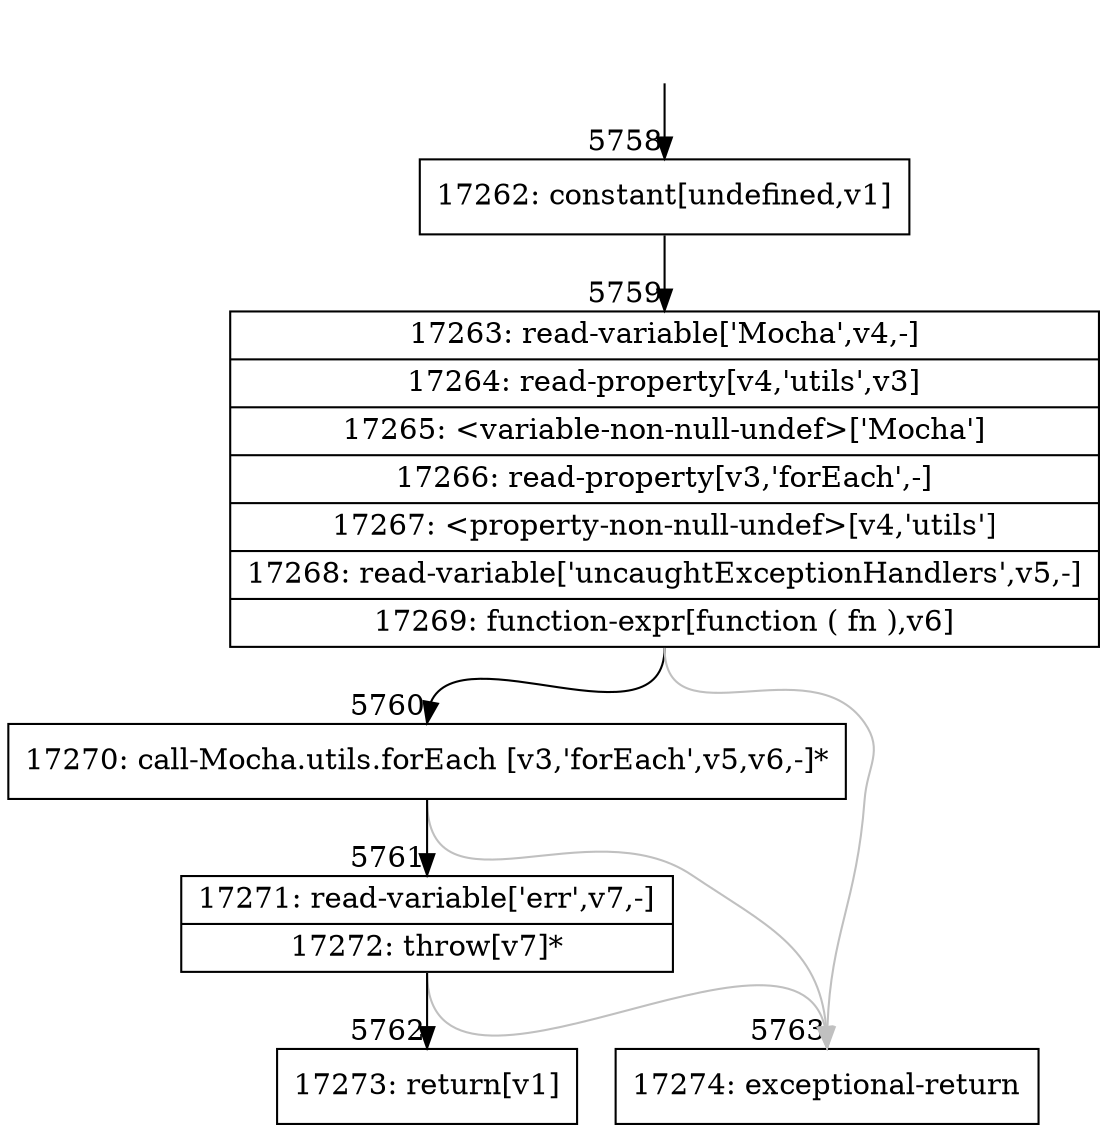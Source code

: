 digraph {
rankdir="TD"
BB_entry491[shape=none,label=""];
BB_entry491 -> BB5758 [tailport=s, headport=n, headlabel="    5758"]
BB5758 [shape=record label="{17262: constant[undefined,v1]}" ] 
BB5758 -> BB5759 [tailport=s, headport=n, headlabel="      5759"]
BB5759 [shape=record label="{17263: read-variable['Mocha',v4,-]|17264: read-property[v4,'utils',v3]|17265: \<variable-non-null-undef\>['Mocha']|17266: read-property[v3,'forEach',-]|17267: \<property-non-null-undef\>[v4,'utils']|17268: read-variable['uncaughtExceptionHandlers',v5,-]|17269: function-expr[function ( fn ),v6]}" ] 
BB5759 -> BB5760 [tailport=s, headport=n, headlabel="      5760"]
BB5759 -> BB5763 [tailport=s, headport=n, color=gray, headlabel="      5763"]
BB5760 [shape=record label="{17270: call-Mocha.utils.forEach [v3,'forEach',v5,v6,-]*}" ] 
BB5760 -> BB5761 [tailport=s, headport=n, headlabel="      5761"]
BB5760 -> BB5763 [tailport=s, headport=n, color=gray]
BB5761 [shape=record label="{17271: read-variable['err',v7,-]|17272: throw[v7]*}" ] 
BB5761 -> BB5762 [tailport=s, headport=n, headlabel="      5762"]
BB5761 -> BB5763 [tailport=s, headport=n, color=gray]
BB5762 [shape=record label="{17273: return[v1]}" ] 
BB5763 [shape=record label="{17274: exceptional-return}" ] 
//#$~ 6512
}
